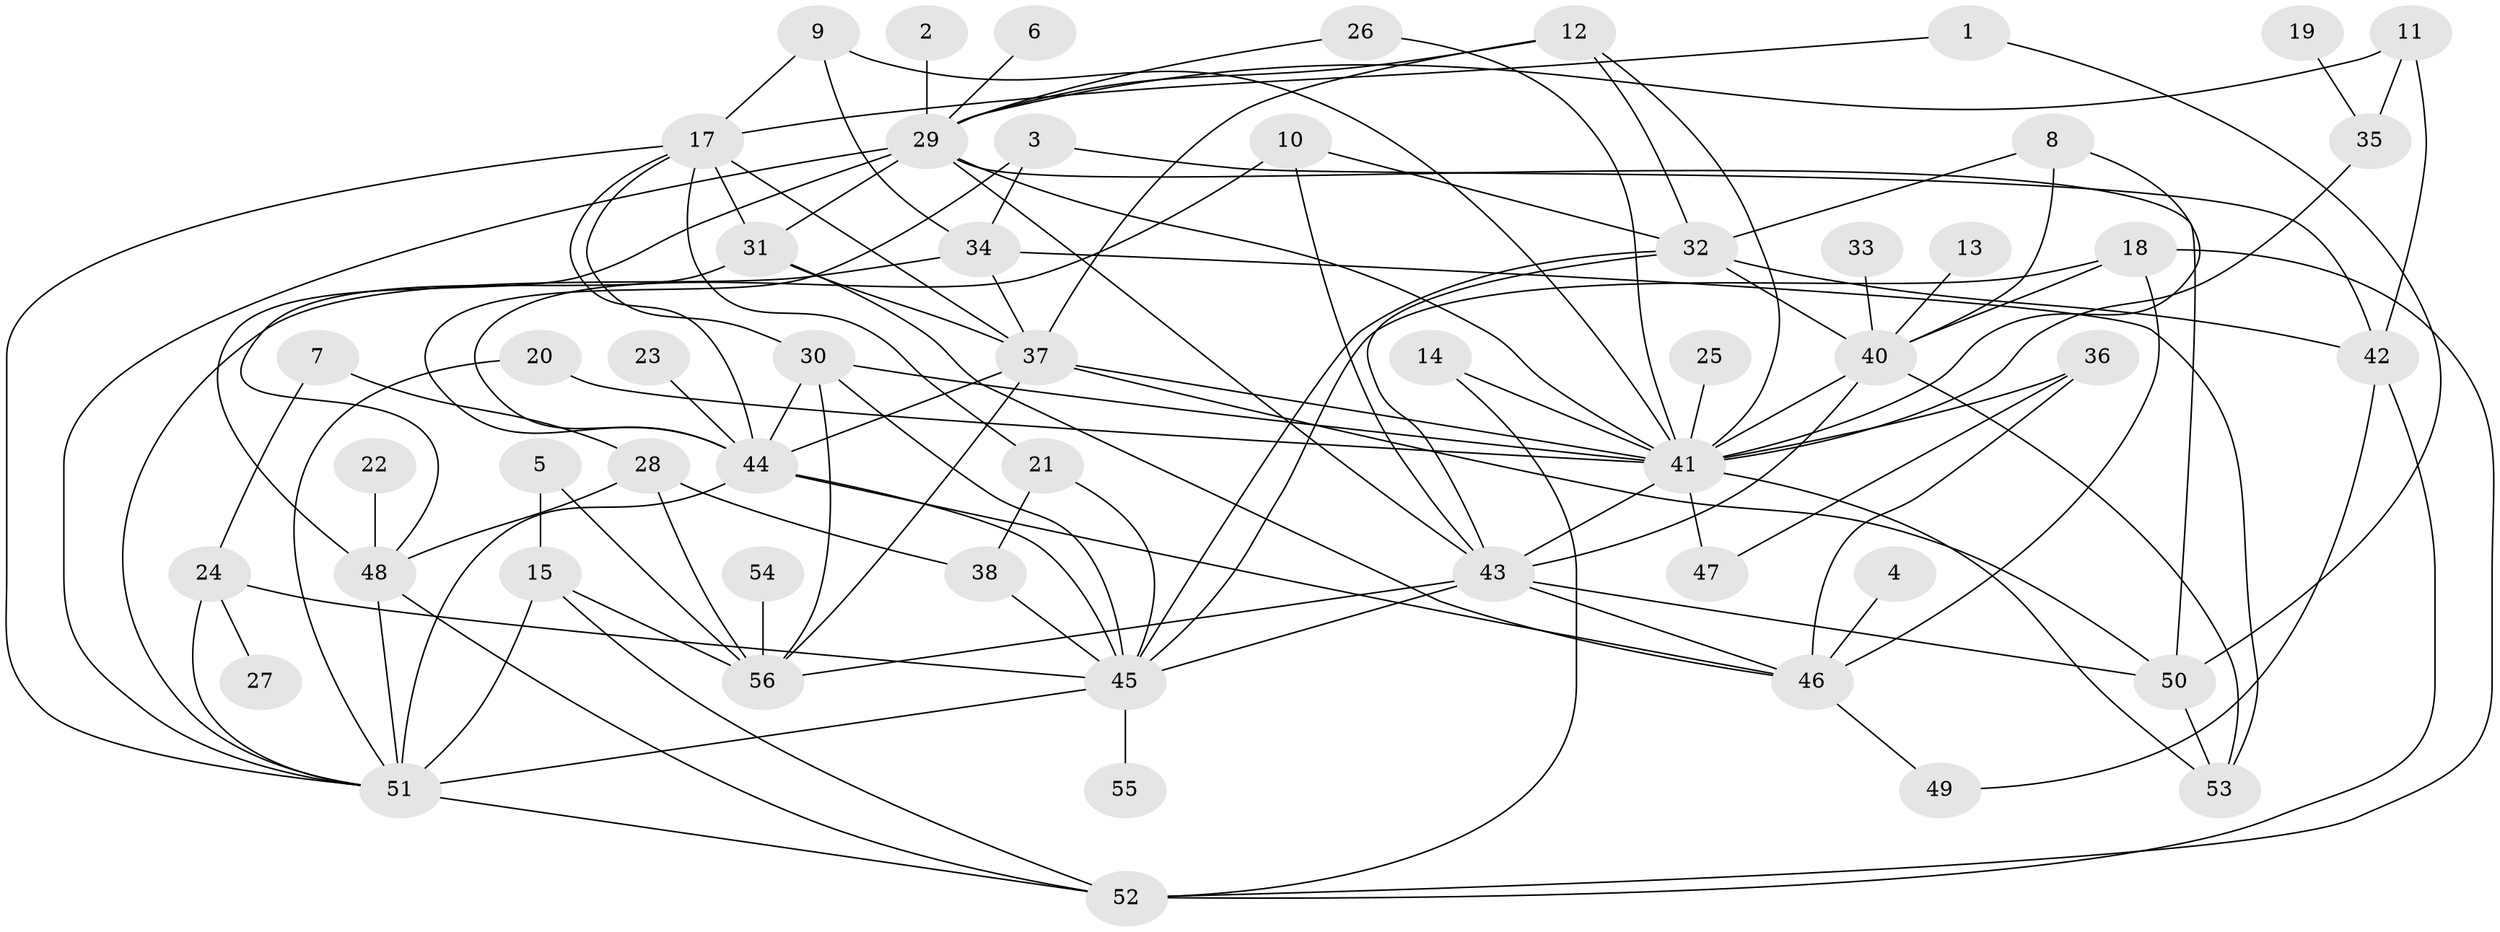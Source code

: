 // original degree distribution, {4: 0.20535714285714285, 2: 0.17857142857142858, 3: 0.2767857142857143, 1: 0.16964285714285715, 5: 0.08928571428571429, 6: 0.026785714285714284, 8: 0.017857142857142856, 0: 0.017857142857142856, 9: 0.008928571428571428, 7: 0.008928571428571428}
// Generated by graph-tools (version 1.1) at 2025/49/03/09/25 03:49:08]
// undirected, 54 vertices, 113 edges
graph export_dot {
graph [start="1"]
  node [color=gray90,style=filled];
  1;
  2;
  3;
  4;
  5;
  6;
  7;
  8;
  9;
  10;
  11;
  12;
  13;
  14;
  15;
  17;
  18;
  19;
  20;
  21;
  22;
  23;
  24;
  25;
  26;
  27;
  28;
  29;
  30;
  31;
  32;
  33;
  34;
  35;
  36;
  37;
  38;
  40;
  41;
  42;
  43;
  44;
  45;
  46;
  47;
  48;
  49;
  50;
  51;
  52;
  53;
  54;
  55;
  56;
  1 -- 17 [weight=1.0];
  1 -- 50 [weight=1.0];
  2 -- 29 [weight=1.0];
  3 -- 34 [weight=1.0];
  3 -- 42 [weight=1.0];
  3 -- 44 [weight=1.0];
  4 -- 46 [weight=1.0];
  5 -- 15 [weight=1.0];
  5 -- 56 [weight=1.0];
  6 -- 29 [weight=1.0];
  7 -- 24 [weight=1.0];
  7 -- 28 [weight=1.0];
  8 -- 32 [weight=1.0];
  8 -- 40 [weight=1.0];
  8 -- 41 [weight=1.0];
  9 -- 17 [weight=1.0];
  9 -- 34 [weight=1.0];
  9 -- 41 [weight=1.0];
  10 -- 32 [weight=1.0];
  10 -- 43 [weight=1.0];
  10 -- 44 [weight=1.0];
  11 -- 29 [weight=1.0];
  11 -- 35 [weight=1.0];
  11 -- 42 [weight=1.0];
  12 -- 29 [weight=1.0];
  12 -- 32 [weight=1.0];
  12 -- 37 [weight=1.0];
  12 -- 41 [weight=1.0];
  13 -- 40 [weight=1.0];
  14 -- 41 [weight=1.0];
  14 -- 52 [weight=1.0];
  15 -- 51 [weight=2.0];
  15 -- 52 [weight=1.0];
  15 -- 56 [weight=1.0];
  17 -- 21 [weight=1.0];
  17 -- 30 [weight=1.0];
  17 -- 31 [weight=1.0];
  17 -- 37 [weight=1.0];
  17 -- 44 [weight=1.0];
  17 -- 51 [weight=1.0];
  18 -- 40 [weight=1.0];
  18 -- 45 [weight=1.0];
  18 -- 46 [weight=1.0];
  18 -- 52 [weight=1.0];
  19 -- 35 [weight=1.0];
  20 -- 41 [weight=1.0];
  20 -- 51 [weight=1.0];
  21 -- 38 [weight=1.0];
  21 -- 45 [weight=1.0];
  22 -- 48 [weight=1.0];
  23 -- 44 [weight=1.0];
  24 -- 27 [weight=1.0];
  24 -- 45 [weight=1.0];
  24 -- 51 [weight=1.0];
  25 -- 41 [weight=1.0];
  26 -- 29 [weight=1.0];
  26 -- 41 [weight=1.0];
  28 -- 38 [weight=1.0];
  28 -- 48 [weight=1.0];
  28 -- 56 [weight=1.0];
  29 -- 31 [weight=1.0];
  29 -- 41 [weight=1.0];
  29 -- 43 [weight=1.0];
  29 -- 48 [weight=1.0];
  29 -- 50 [weight=1.0];
  29 -- 51 [weight=1.0];
  30 -- 41 [weight=1.0];
  30 -- 44 [weight=1.0];
  30 -- 45 [weight=1.0];
  30 -- 56 [weight=1.0];
  31 -- 37 [weight=1.0];
  31 -- 46 [weight=1.0];
  31 -- 48 [weight=1.0];
  32 -- 40 [weight=1.0];
  32 -- 42 [weight=1.0];
  32 -- 43 [weight=1.0];
  32 -- 45 [weight=1.0];
  33 -- 40 [weight=1.0];
  34 -- 37 [weight=1.0];
  34 -- 51 [weight=1.0];
  34 -- 53 [weight=1.0];
  35 -- 41 [weight=1.0];
  36 -- 41 [weight=1.0];
  36 -- 46 [weight=1.0];
  36 -- 47 [weight=1.0];
  37 -- 41 [weight=1.0];
  37 -- 44 [weight=1.0];
  37 -- 50 [weight=1.0];
  37 -- 56 [weight=1.0];
  38 -- 45 [weight=1.0];
  40 -- 41 [weight=1.0];
  40 -- 43 [weight=1.0];
  40 -- 53 [weight=1.0];
  41 -- 43 [weight=1.0];
  41 -- 47 [weight=1.0];
  41 -- 53 [weight=1.0];
  42 -- 49 [weight=1.0];
  42 -- 52 [weight=1.0];
  43 -- 45 [weight=1.0];
  43 -- 46 [weight=1.0];
  43 -- 50 [weight=1.0];
  43 -- 56 [weight=1.0];
  44 -- 45 [weight=1.0];
  44 -- 46 [weight=1.0];
  44 -- 51 [weight=1.0];
  45 -- 51 [weight=1.0];
  45 -- 55 [weight=1.0];
  46 -- 49 [weight=1.0];
  48 -- 51 [weight=1.0];
  48 -- 52 [weight=1.0];
  50 -- 53 [weight=1.0];
  51 -- 52 [weight=1.0];
  54 -- 56 [weight=1.0];
}

